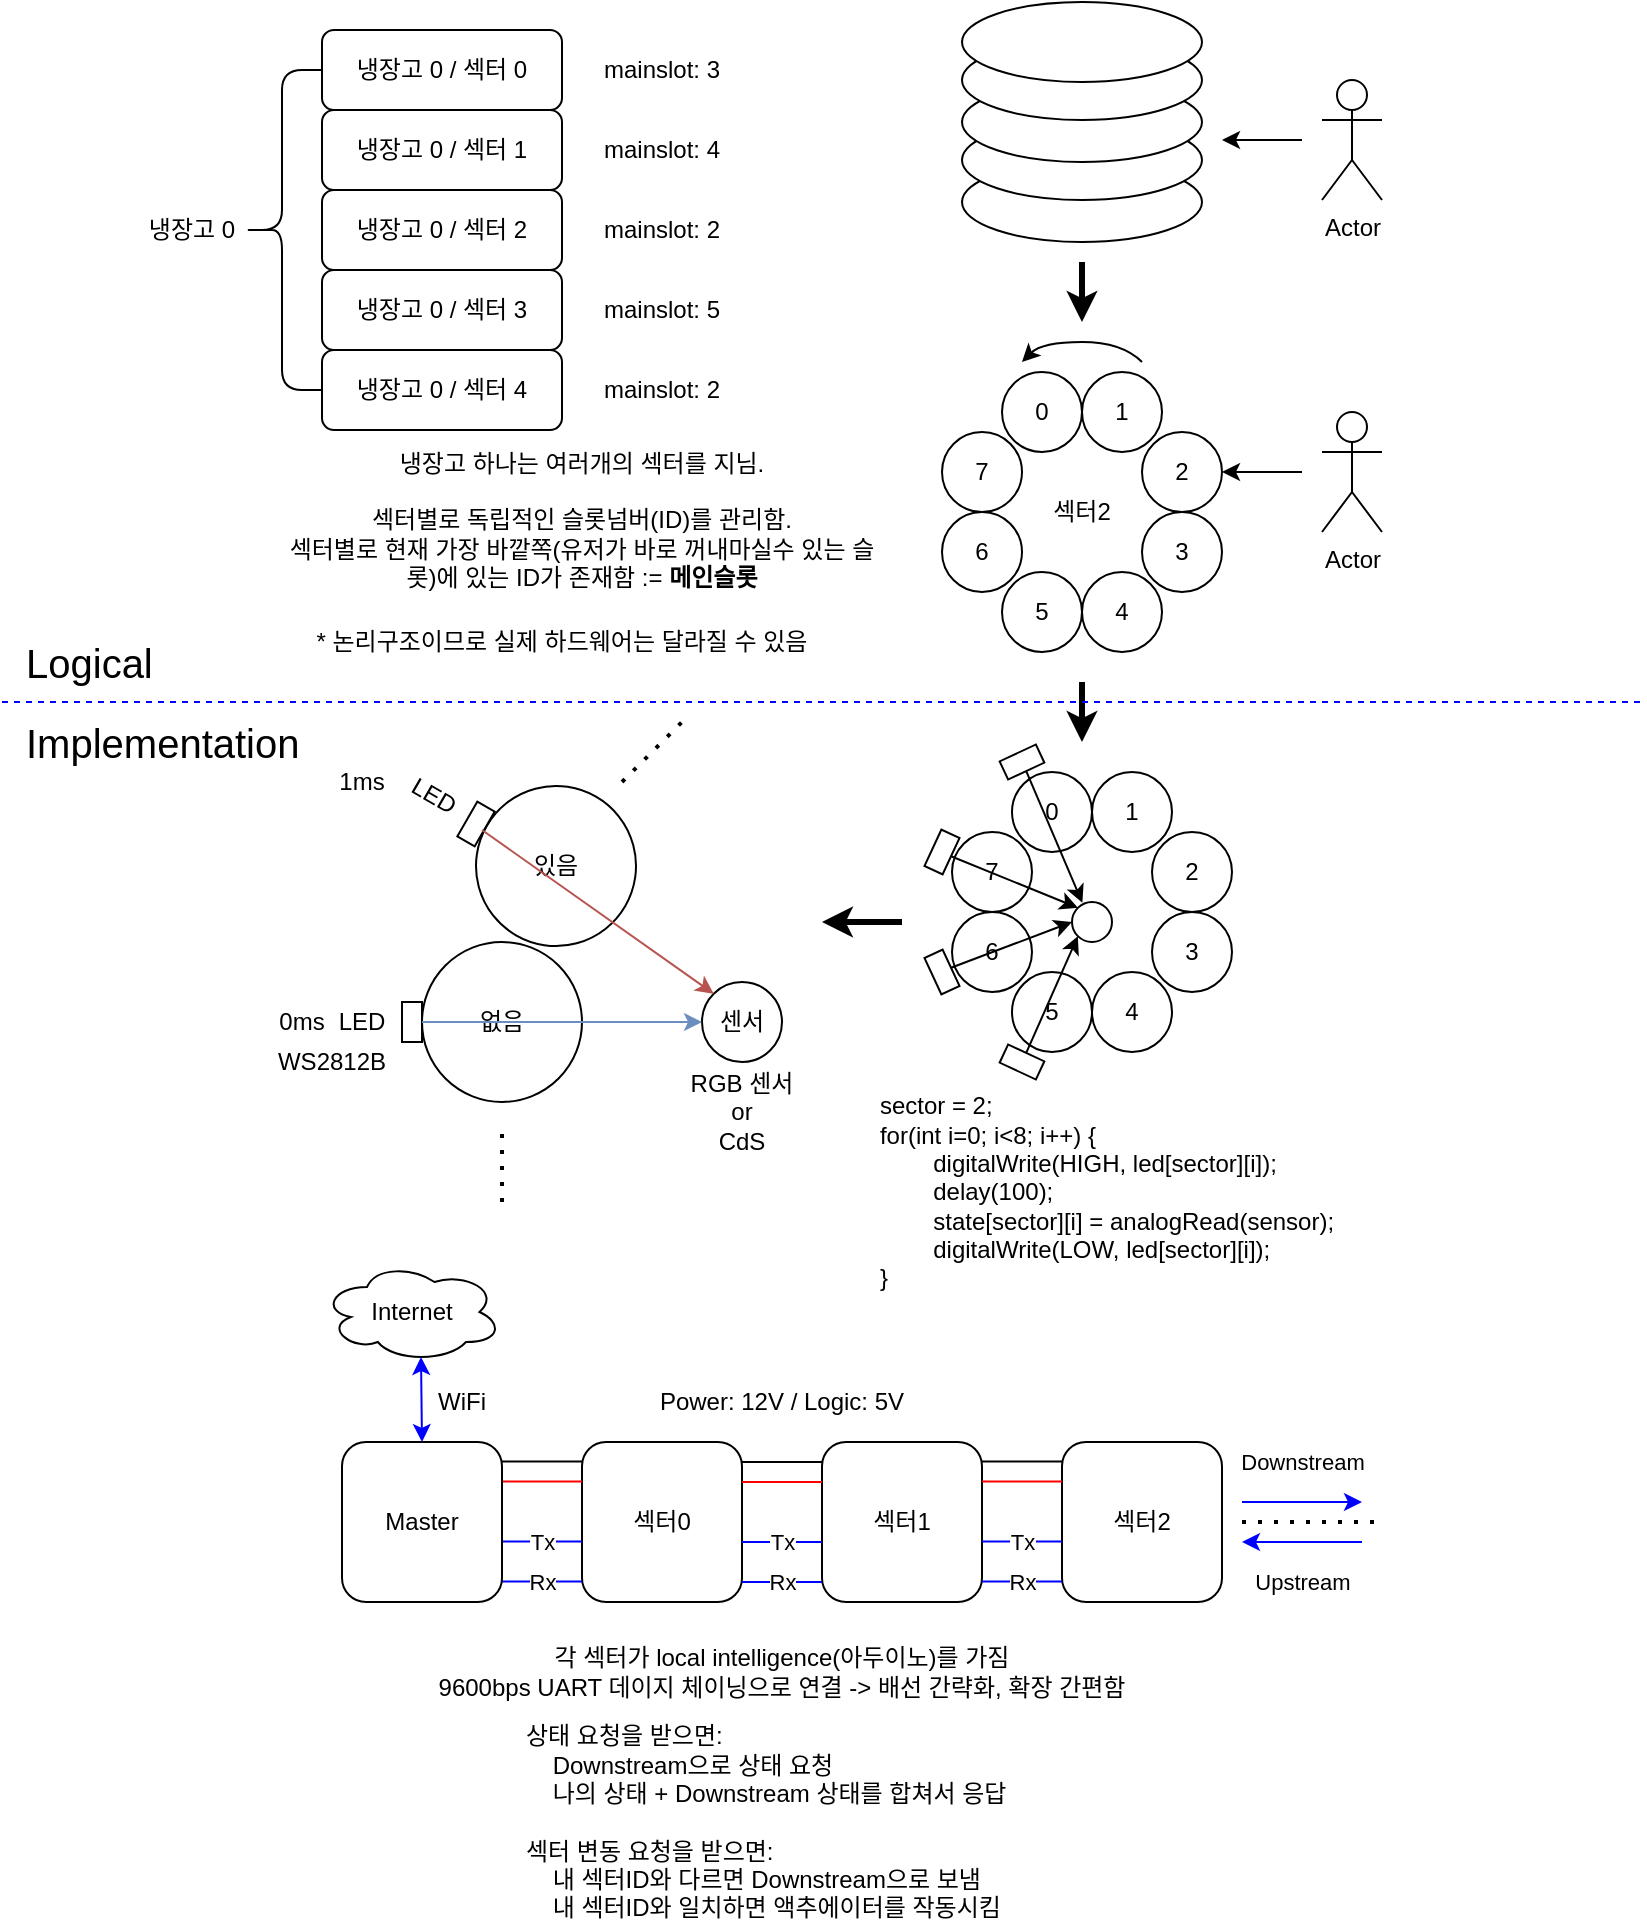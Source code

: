 <mxfile version="13.6.2" type="device"><diagram id="NXYbjI9iGgR4PksSlf0L" name="Page-1"><mxGraphModel dx="1086" dy="806" grid="1" gridSize="10" guides="1" tooltips="1" connect="1" arrows="1" fold="1" page="1" pageScale="1" pageWidth="827" pageHeight="1169" math="0" shadow="0"><root><mxCell id="0"/><mxCell id="1" parent="0"/><mxCell id="MKCy-YpaLM6wm0tWrEFA-1" value="냉장고 0 / 섹터 0" style="rounded=1;whiteSpace=wrap;html=1;" parent="1" vertex="1"><mxGeometry x="160" y="134" width="120" height="40" as="geometry"/></mxCell><mxCell id="MKCy-YpaLM6wm0tWrEFA-2" value="냉장고 0 / 섹터 2" style="rounded=1;whiteSpace=wrap;html=1;" parent="1" vertex="1"><mxGeometry x="160" y="214" width="120" height="40" as="geometry"/></mxCell><mxCell id="MKCy-YpaLM6wm0tWrEFA-3" value="냉장고 0 / 섹터 1" style="rounded=1;whiteSpace=wrap;html=1;" parent="1" vertex="1"><mxGeometry x="160" y="174" width="120" height="40" as="geometry"/></mxCell><mxCell id="MKCy-YpaLM6wm0tWrEFA-4" value="냉장고 0 / 섹터 3" style="rounded=1;whiteSpace=wrap;html=1;" parent="1" vertex="1"><mxGeometry x="160" y="254" width="120" height="40" as="geometry"/></mxCell><mxCell id="MKCy-YpaLM6wm0tWrEFA-5" value="냉장고 0 / 섹터 4" style="rounded=1;whiteSpace=wrap;html=1;" parent="1" vertex="1"><mxGeometry x="160" y="294" width="120" height="40" as="geometry"/></mxCell><mxCell id="MKCy-YpaLM6wm0tWrEFA-6" value="" style="shape=curlyBracket;whiteSpace=wrap;html=1;rounded=1;" parent="1" vertex="1"><mxGeometry x="120" y="154" width="40" height="160" as="geometry"/></mxCell><mxCell id="MKCy-YpaLM6wm0tWrEFA-7" value="냉장고 0" style="text;html=1;strokeColor=none;fillColor=none;align=center;verticalAlign=middle;whiteSpace=wrap;rounded=0;" parent="1" vertex="1"><mxGeometry x="70" y="224" width="50" height="20" as="geometry"/></mxCell><mxCell id="MKCy-YpaLM6wm0tWrEFA-8" value="mainslot: 3" style="text;html=1;strokeColor=none;fillColor=none;align=center;verticalAlign=middle;whiteSpace=wrap;rounded=0;" parent="1" vertex="1"><mxGeometry x="290" y="144" width="80" height="20" as="geometry"/></mxCell><mxCell id="MKCy-YpaLM6wm0tWrEFA-9" value="mainslot: 4" style="text;html=1;strokeColor=none;fillColor=none;align=center;verticalAlign=middle;whiteSpace=wrap;rounded=0;" parent="1" vertex="1"><mxGeometry x="290" y="184" width="80" height="20" as="geometry"/></mxCell><mxCell id="MKCy-YpaLM6wm0tWrEFA-10" value="mainslot: 2" style="text;html=1;strokeColor=none;fillColor=none;align=center;verticalAlign=middle;whiteSpace=wrap;rounded=0;" parent="1" vertex="1"><mxGeometry x="290" y="224" width="80" height="20" as="geometry"/></mxCell><mxCell id="MKCy-YpaLM6wm0tWrEFA-11" value="mainslot: 5" style="text;html=1;strokeColor=none;fillColor=none;align=center;verticalAlign=middle;whiteSpace=wrap;rounded=0;" parent="1" vertex="1"><mxGeometry x="290" y="264" width="80" height="20" as="geometry"/></mxCell><mxCell id="MKCy-YpaLM6wm0tWrEFA-12" value="mainslot: 2" style="text;html=1;strokeColor=none;fillColor=none;align=center;verticalAlign=middle;whiteSpace=wrap;rounded=0;" parent="1" vertex="1"><mxGeometry x="290" y="304" width="80" height="20" as="geometry"/></mxCell><mxCell id="MKCy-YpaLM6wm0tWrEFA-13" value="냉장고 하나는 여러개의 섹터를 지님.&lt;br&gt;&lt;br&gt;섹터별로 독립적인 슬롯넘버(ID)를 관리함.&lt;br&gt;섹터별로 현재 가장 바깥쪽(유저가 바로 꺼내마실수 있는 슬롯)에 있는 ID가 존재함 := &lt;b&gt;메인슬롯&lt;/b&gt;" style="text;html=1;strokeColor=none;fillColor=none;align=center;verticalAlign=middle;whiteSpace=wrap;rounded=0;" parent="1" vertex="1"><mxGeometry x="140" y="344" width="300" height="70" as="geometry"/></mxCell><mxCell id="MKCy-YpaLM6wm0tWrEFA-15" value="7" style="ellipse;whiteSpace=wrap;html=1;aspect=fixed;" parent="1" vertex="1"><mxGeometry x="470" y="335" width="40" height="40" as="geometry"/></mxCell><mxCell id="MKCy-YpaLM6wm0tWrEFA-16" value="1" style="ellipse;whiteSpace=wrap;html=1;aspect=fixed;" parent="1" vertex="1"><mxGeometry x="540" y="305" width="40" height="40" as="geometry"/></mxCell><mxCell id="MKCy-YpaLM6wm0tWrEFA-17" value="0" style="ellipse;whiteSpace=wrap;html=1;aspect=fixed;" parent="1" vertex="1"><mxGeometry x="500" y="305" width="40" height="40" as="geometry"/></mxCell><mxCell id="MKCy-YpaLM6wm0tWrEFA-18" value="2" style="ellipse;whiteSpace=wrap;html=1;aspect=fixed;" parent="1" vertex="1"><mxGeometry x="570" y="335" width="40" height="40" as="geometry"/></mxCell><mxCell id="MKCy-YpaLM6wm0tWrEFA-19" value="6" style="ellipse;whiteSpace=wrap;html=1;aspect=fixed;" parent="1" vertex="1"><mxGeometry x="470" y="375" width="40" height="40" as="geometry"/></mxCell><mxCell id="MKCy-YpaLM6wm0tWrEFA-20" value="5" style="ellipse;whiteSpace=wrap;html=1;aspect=fixed;" parent="1" vertex="1"><mxGeometry x="500" y="405" width="40" height="40" as="geometry"/></mxCell><mxCell id="MKCy-YpaLM6wm0tWrEFA-21" value="4" style="ellipse;whiteSpace=wrap;html=1;aspect=fixed;" parent="1" vertex="1"><mxGeometry x="540" y="405" width="40" height="40" as="geometry"/></mxCell><mxCell id="MKCy-YpaLM6wm0tWrEFA-22" value="3" style="ellipse;whiteSpace=wrap;html=1;aspect=fixed;" parent="1" vertex="1"><mxGeometry x="570" y="375" width="40" height="40" as="geometry"/></mxCell><mxCell id="MKCy-YpaLM6wm0tWrEFA-23" value="" style="endArrow=classic;html=1;entryX=1;entryY=0.5;entryDx=0;entryDy=0;" parent="1" target="MKCy-YpaLM6wm0tWrEFA-18" edge="1"><mxGeometry width="50" height="50" relative="1" as="geometry"><mxPoint x="650" y="355" as="sourcePoint"/><mxPoint x="600" y="395" as="targetPoint"/></mxGeometry></mxCell><mxCell id="MKCy-YpaLM6wm0tWrEFA-24" value="Actor" style="shape=umlActor;verticalLabelPosition=bottom;verticalAlign=top;html=1;outlineConnect=0;" parent="1" vertex="1"><mxGeometry x="660" y="325" width="30" height="60" as="geometry"/></mxCell><mxCell id="MKCy-YpaLM6wm0tWrEFA-25" value="섹터2" style="text;html=1;strokeColor=none;fillColor=none;align=center;verticalAlign=middle;whiteSpace=wrap;rounded=0;" parent="1" vertex="1"><mxGeometry x="520" y="365" width="40" height="20" as="geometry"/></mxCell><mxCell id="MKCy-YpaLM6wm0tWrEFA-26" value="* 논리구조이므로 실제 하드웨어는 달라질 수 있음" style="text;html=1;strokeColor=none;fillColor=none;align=center;verticalAlign=middle;whiteSpace=wrap;rounded=0;" parent="1" vertex="1"><mxGeometry x="140" y="420" width="280" height="40" as="geometry"/></mxCell><mxCell id="MKCy-YpaLM6wm0tWrEFA-27" value="" style="curved=1;endArrow=classic;html=1;" parent="1" edge="1"><mxGeometry width="50" height="50" relative="1" as="geometry"><mxPoint x="570" y="300" as="sourcePoint"/><mxPoint x="510" y="300" as="targetPoint"/><Array as="points"><mxPoint x="560" y="290"/><mxPoint x="520" y="290"/></Array></mxGeometry></mxCell><mxCell id="MKCy-YpaLM6wm0tWrEFA-29" value="" style="ellipse;whiteSpace=wrap;html=1;" parent="1" vertex="1"><mxGeometry x="480" y="200" width="120" height="40" as="geometry"/></mxCell><mxCell id="MKCy-YpaLM6wm0tWrEFA-30" value="" style="ellipse;whiteSpace=wrap;html=1;" parent="1" vertex="1"><mxGeometry x="480" y="179" width="120" height="40" as="geometry"/></mxCell><mxCell id="MKCy-YpaLM6wm0tWrEFA-31" value="" style="ellipse;whiteSpace=wrap;html=1;" parent="1" vertex="1"><mxGeometry x="480" y="160" width="120" height="40" as="geometry"/></mxCell><mxCell id="MKCy-YpaLM6wm0tWrEFA-32" value="" style="ellipse;whiteSpace=wrap;html=1;" parent="1" vertex="1"><mxGeometry x="480" y="139" width="120" height="40" as="geometry"/></mxCell><mxCell id="MKCy-YpaLM6wm0tWrEFA-33" value="" style="endArrow=classic;html=1;" parent="1" edge="1"><mxGeometry width="50" height="50" relative="1" as="geometry"><mxPoint x="650" y="189" as="sourcePoint"/><mxPoint x="610" y="189" as="targetPoint"/></mxGeometry></mxCell><mxCell id="MKCy-YpaLM6wm0tWrEFA-34" value="Actor" style="shape=umlActor;verticalLabelPosition=bottom;verticalAlign=top;html=1;outlineConnect=0;" parent="1" vertex="1"><mxGeometry x="660" y="159" width="30" height="60" as="geometry"/></mxCell><mxCell id="MKCy-YpaLM6wm0tWrEFA-37" value="센서" style="ellipse;whiteSpace=wrap;html=1;aspect=fixed;" parent="1" vertex="1"><mxGeometry x="350" y="610" width="40" height="40" as="geometry"/></mxCell><mxCell id="MKCy-YpaLM6wm0tWrEFA-41" value="" style="group" parent="1" vertex="1" connectable="0"><mxGeometry x="160" y="590" width="130" height="80" as="geometry"/></mxCell><mxCell id="MKCy-YpaLM6wm0tWrEFA-35" value="" style="ellipse;whiteSpace=wrap;html=1;aspect=fixed;" parent="MKCy-YpaLM6wm0tWrEFA-41" vertex="1"><mxGeometry x="50" width="80" height="80" as="geometry"/></mxCell><mxCell id="MKCy-YpaLM6wm0tWrEFA-36" value="" style="rounded=0;whiteSpace=wrap;html=1;" parent="MKCy-YpaLM6wm0tWrEFA-41" vertex="1"><mxGeometry x="40" y="30" width="10" height="20" as="geometry"/></mxCell><mxCell id="MKCy-YpaLM6wm0tWrEFA-39" value="LED" style="text;html=1;strokeColor=none;fillColor=none;align=center;verticalAlign=middle;whiteSpace=wrap;rounded=0;" parent="MKCy-YpaLM6wm0tWrEFA-41" vertex="1"><mxGeometry y="30" width="40" height="20" as="geometry"/></mxCell><mxCell id="MKCy-YpaLM6wm0tWrEFA-50" value="없음" style="text;html=1;strokeColor=none;fillColor=none;align=center;verticalAlign=middle;whiteSpace=wrap;rounded=0;" parent="MKCy-YpaLM6wm0tWrEFA-41" vertex="1"><mxGeometry x="70" y="30" width="40" height="20" as="geometry"/></mxCell><mxCell id="MKCy-YpaLM6wm0tWrEFA-81" value="WS2812B" style="text;html=1;strokeColor=none;fillColor=none;align=center;verticalAlign=middle;whiteSpace=wrap;rounded=0;" parent="MKCy-YpaLM6wm0tWrEFA-41" vertex="1"><mxGeometry x="-30" y="50" width="70" height="20" as="geometry"/></mxCell><mxCell id="MKCy-YpaLM6wm0tWrEFA-42" value="" style="group;rotation=30;" parent="1" vertex="1" connectable="0"><mxGeometry x="190" y="500" width="130" height="80" as="geometry"/></mxCell><mxCell id="MKCy-YpaLM6wm0tWrEFA-43" value="" style="ellipse;whiteSpace=wrap;html=1;aspect=fixed;rotation=30;" parent="MKCy-YpaLM6wm0tWrEFA-42" vertex="1"><mxGeometry x="47" y="12" width="80" height="80" as="geometry"/></mxCell><mxCell id="MKCy-YpaLM6wm0tWrEFA-44" value="" style="rounded=0;whiteSpace=wrap;html=1;rotation=30;" parent="MKCy-YpaLM6wm0tWrEFA-42" vertex="1"><mxGeometry x="42" y="21" width="10" height="20" as="geometry"/></mxCell><mxCell id="MKCy-YpaLM6wm0tWrEFA-45" value="LED" style="text;html=1;strokeColor=none;fillColor=none;align=center;verticalAlign=middle;whiteSpace=wrap;rounded=0;rotation=30;" parent="MKCy-YpaLM6wm0tWrEFA-42" vertex="1"><mxGeometry x="6" y="7" width="40" height="20" as="geometry"/></mxCell><mxCell id="MKCy-YpaLM6wm0tWrEFA-48" value="있음" style="text;html=1;strokeColor=none;fillColor=none;align=center;verticalAlign=middle;whiteSpace=wrap;rounded=0;" parent="MKCy-YpaLM6wm0tWrEFA-42" vertex="1"><mxGeometry x="67" y="42" width="40" height="20" as="geometry"/></mxCell><mxCell id="MKCy-YpaLM6wm0tWrEFA-46" value="" style="endArrow=none;dashed=1;html=1;dashPattern=1 3;strokeWidth=2;" parent="1" edge="1"><mxGeometry width="50" height="50" relative="1" as="geometry"><mxPoint x="310" y="510" as="sourcePoint"/><mxPoint x="340" y="480" as="targetPoint"/></mxGeometry></mxCell><mxCell id="MKCy-YpaLM6wm0tWrEFA-47" value="" style="endArrow=none;dashed=1;html=1;dashPattern=1 3;strokeWidth=2;" parent="1" edge="1"><mxGeometry width="50" height="50" relative="1" as="geometry"><mxPoint x="250" y="720" as="sourcePoint"/><mxPoint x="250" y="680.0" as="targetPoint"/></mxGeometry></mxCell><mxCell id="MKCy-YpaLM6wm0tWrEFA-51" value="" style="endArrow=classic;html=1;exitX=1;exitY=0.5;exitDx=0;exitDy=0;entryX=0;entryY=0.5;entryDx=0;entryDy=0;fillColor=#dae8fc;strokeColor=#6c8ebf;" parent="1" source="MKCy-YpaLM6wm0tWrEFA-36" target="MKCy-YpaLM6wm0tWrEFA-37" edge="1"><mxGeometry width="50" height="50" relative="1" as="geometry"><mxPoint x="470" y="590" as="sourcePoint"/><mxPoint x="520" y="540" as="targetPoint"/></mxGeometry></mxCell><mxCell id="MKCy-YpaLM6wm0tWrEFA-52" value="" style="endArrow=classic;html=1;exitX=1;exitY=0.5;exitDx=0;exitDy=0;entryX=0;entryY=0;entryDx=0;entryDy=0;fillColor=#f8cecc;strokeColor=#b85450;" parent="1" target="MKCy-YpaLM6wm0tWrEFA-37" edge="1"><mxGeometry width="50" height="50" relative="1" as="geometry"><mxPoint x="240" y="534" as="sourcePoint"/><mxPoint x="380" y="534" as="targetPoint"/></mxGeometry></mxCell><mxCell id="MKCy-YpaLM6wm0tWrEFA-53" value="0ms" style="text;html=1;strokeColor=none;fillColor=none;align=center;verticalAlign=middle;whiteSpace=wrap;rounded=0;" parent="1" vertex="1"><mxGeometry x="130" y="620" width="40" height="20" as="geometry"/></mxCell><mxCell id="MKCy-YpaLM6wm0tWrEFA-54" value="1ms" style="text;html=1;strokeColor=none;fillColor=none;align=center;verticalAlign=middle;whiteSpace=wrap;rounded=0;" parent="1" vertex="1"><mxGeometry x="160" y="500" width="40" height="20" as="geometry"/></mxCell><mxCell id="MKCy-YpaLM6wm0tWrEFA-55" value="7" style="ellipse;whiteSpace=wrap;html=1;aspect=fixed;" parent="1" vertex="1"><mxGeometry x="475" y="535" width="40" height="40" as="geometry"/></mxCell><mxCell id="MKCy-YpaLM6wm0tWrEFA-56" value="1" style="ellipse;whiteSpace=wrap;html=1;aspect=fixed;" parent="1" vertex="1"><mxGeometry x="545" y="505" width="40" height="40" as="geometry"/></mxCell><mxCell id="MKCy-YpaLM6wm0tWrEFA-57" value="0" style="ellipse;whiteSpace=wrap;html=1;aspect=fixed;" parent="1" vertex="1"><mxGeometry x="505" y="505" width="40" height="40" as="geometry"/></mxCell><mxCell id="MKCy-YpaLM6wm0tWrEFA-58" value="2" style="ellipse;whiteSpace=wrap;html=1;aspect=fixed;" parent="1" vertex="1"><mxGeometry x="575" y="535" width="40" height="40" as="geometry"/></mxCell><mxCell id="MKCy-YpaLM6wm0tWrEFA-59" value="6" style="ellipse;whiteSpace=wrap;html=1;aspect=fixed;" parent="1" vertex="1"><mxGeometry x="475" y="575" width="40" height="40" as="geometry"/></mxCell><mxCell id="MKCy-YpaLM6wm0tWrEFA-60" value="5" style="ellipse;whiteSpace=wrap;html=1;aspect=fixed;" parent="1" vertex="1"><mxGeometry x="505" y="605" width="40" height="40" as="geometry"/></mxCell><mxCell id="MKCy-YpaLM6wm0tWrEFA-61" value="4" style="ellipse;whiteSpace=wrap;html=1;aspect=fixed;" parent="1" vertex="1"><mxGeometry x="545" y="605" width="40" height="40" as="geometry"/></mxCell><mxCell id="MKCy-YpaLM6wm0tWrEFA-62" value="3" style="ellipse;whiteSpace=wrap;html=1;aspect=fixed;" parent="1" vertex="1"><mxGeometry x="575" y="575" width="40" height="40" as="geometry"/></mxCell><mxCell id="MKCy-YpaLM6wm0tWrEFA-64" value="" style="ellipse;whiteSpace=wrap;html=1;aspect=fixed;" parent="1" vertex="1"><mxGeometry x="535" y="570" width="20" height="20" as="geometry"/></mxCell><mxCell id="MKCy-YpaLM6wm0tWrEFA-65" value="" style="rounded=0;whiteSpace=wrap;html=1;rotation=25;" parent="1" vertex="1"><mxGeometry x="465" y="535" width="10" height="20" as="geometry"/></mxCell><mxCell id="MKCy-YpaLM6wm0tWrEFA-66" value="" style="rounded=0;whiteSpace=wrap;html=1;rotation=-25;" parent="1" vertex="1"><mxGeometry x="465" y="595" width="10" height="20" as="geometry"/></mxCell><mxCell id="MKCy-YpaLM6wm0tWrEFA-67" value="" style="rounded=0;whiteSpace=wrap;html=1;rotation=65;" parent="1" vertex="1"><mxGeometry x="505" y="490" width="10" height="20" as="geometry"/></mxCell><mxCell id="MKCy-YpaLM6wm0tWrEFA-68" value="" style="rounded=0;whiteSpace=wrap;html=1;rotation=-65;" parent="1" vertex="1"><mxGeometry x="505" y="640" width="10" height="20" as="geometry"/></mxCell><mxCell id="MKCy-YpaLM6wm0tWrEFA-69" value="" style="endArrow=classic;html=1;exitX=1;exitY=0.5;exitDx=0;exitDy=0;entryX=0.26;entryY=0.02;entryDx=0;entryDy=0;entryPerimeter=0;" parent="1" source="MKCy-YpaLM6wm0tWrEFA-67" target="MKCy-YpaLM6wm0tWrEFA-64" edge="1"><mxGeometry width="50" height="50" relative="1" as="geometry"><mxPoint x="505" y="590" as="sourcePoint"/><mxPoint x="555" y="540" as="targetPoint"/></mxGeometry></mxCell><mxCell id="MKCy-YpaLM6wm0tWrEFA-70" value="" style="endArrow=classic;html=1;exitX=1;exitY=0.5;exitDx=0;exitDy=0;entryX=0;entryY=0;entryDx=0;entryDy=0;" parent="1" source="MKCy-YpaLM6wm0tWrEFA-65" target="MKCy-YpaLM6wm0tWrEFA-64" edge="1"><mxGeometry width="50" height="50" relative="1" as="geometry"><mxPoint x="505" y="590" as="sourcePoint"/><mxPoint x="555" y="540" as="targetPoint"/></mxGeometry></mxCell><mxCell id="MKCy-YpaLM6wm0tWrEFA-71" value="" style="endArrow=classic;html=1;exitX=1;exitY=0.5;exitDx=0;exitDy=0;entryX=0;entryY=0.5;entryDx=0;entryDy=0;" parent="1" source="MKCy-YpaLM6wm0tWrEFA-66" target="MKCy-YpaLM6wm0tWrEFA-64" edge="1"><mxGeometry width="50" height="50" relative="1" as="geometry"><mxPoint x="505" y="590" as="sourcePoint"/><mxPoint x="555" y="540" as="targetPoint"/></mxGeometry></mxCell><mxCell id="MKCy-YpaLM6wm0tWrEFA-72" value="" style="endArrow=classic;html=1;exitX=1;exitY=0.5;exitDx=0;exitDy=0;entryX=0;entryY=1;entryDx=0;entryDy=0;" parent="1" source="MKCy-YpaLM6wm0tWrEFA-68" target="MKCy-YpaLM6wm0tWrEFA-64" edge="1"><mxGeometry width="50" height="50" relative="1" as="geometry"><mxPoint x="505" y="590" as="sourcePoint"/><mxPoint x="555" y="540" as="targetPoint"/></mxGeometry></mxCell><mxCell id="MKCy-YpaLM6wm0tWrEFA-73" value="&lt;div style=&quot;text-align: left&quot;&gt;&lt;span&gt;sector = 2;&lt;/span&gt;&lt;/div&gt;&lt;div style=&quot;text-align: left&quot;&gt;&lt;span&gt;for(int i=0; i&amp;lt;8; i++) {&lt;/span&gt;&lt;/div&gt;&lt;div style=&quot;text-align: left&quot;&gt;&lt;span&gt;&lt;span style=&quot;white-space: pre&quot;&gt;&#9;&lt;/span&gt;digitalWrite(HIGH, led[sector][i]);&lt;/span&gt;&lt;/div&gt;&lt;div style=&quot;text-align: left&quot;&gt;&lt;span style=&quot;white-space: pre&quot;&gt;&#9;&lt;/span&gt;delay(100);&lt;br&gt;&lt;/div&gt;&lt;div style=&quot;text-align: left&quot;&gt;&lt;span&gt;&lt;span style=&quot;white-space: pre&quot;&gt;&#9;&lt;/span&gt;state[sector][i] = analogRead(sensor);&lt;br&gt;&lt;/span&gt;&lt;/div&gt;&lt;div style=&quot;text-align: left&quot;&gt;&lt;span&gt;&lt;span style=&quot;white-space: pre&quot;&gt;&#9;&lt;/span&gt;digitalWrite(LOW, led[sector][i]);&lt;br&gt;&lt;/span&gt;&lt;/div&gt;&lt;div style=&quot;text-align: left&quot;&gt;&lt;span&gt;}&lt;/span&gt;&lt;/div&gt;" style="text;html=1;strokeColor=none;fillColor=none;align=center;verticalAlign=middle;whiteSpace=wrap;rounded=0;" parent="1" vertex="1"><mxGeometry x="430" y="670" width="245" height="90" as="geometry"/></mxCell><mxCell id="MKCy-YpaLM6wm0tWrEFA-77" value="" style="endArrow=classic;html=1;strokeWidth=3;" parent="1" edge="1"><mxGeometry width="50" height="50" relative="1" as="geometry"><mxPoint x="540" y="250" as="sourcePoint"/><mxPoint x="540" y="280" as="targetPoint"/></mxGeometry></mxCell><mxCell id="MKCy-YpaLM6wm0tWrEFA-78" value="" style="endArrow=classic;html=1;strokeWidth=3;" parent="1" edge="1"><mxGeometry width="50" height="50" relative="1" as="geometry"><mxPoint x="540" y="460" as="sourcePoint"/><mxPoint x="540" y="490" as="targetPoint"/></mxGeometry></mxCell><mxCell id="MKCy-YpaLM6wm0tWrEFA-79" value="" style="endArrow=classic;html=1;strokeWidth=3;" parent="1" edge="1"><mxGeometry width="50" height="50" relative="1" as="geometry"><mxPoint x="450" y="580" as="sourcePoint"/><mxPoint x="410" y="580" as="targetPoint"/></mxGeometry></mxCell><mxCell id="MKCy-YpaLM6wm0tWrEFA-80" value="" style="ellipse;whiteSpace=wrap;html=1;" parent="1" vertex="1"><mxGeometry x="480" y="120" width="120" height="40" as="geometry"/></mxCell><mxCell id="MKCy-YpaLM6wm0tWrEFA-82" value="RGB 센서&lt;br&gt;or&lt;br&gt;CdS" style="text;html=1;strokeColor=none;fillColor=none;align=center;verticalAlign=middle;whiteSpace=wrap;rounded=0;" parent="1" vertex="1"><mxGeometry x="330" y="650" width="80" height="50" as="geometry"/></mxCell><mxCell id="MKCy-YpaLM6wm0tWrEFA-84" value="섹터0" style="rounded=1;whiteSpace=wrap;html=1;" parent="1" vertex="1"><mxGeometry x="290" y="840" width="80" height="80" as="geometry"/></mxCell><mxCell id="MKCy-YpaLM6wm0tWrEFA-85" value="섹터1" style="rounded=1;whiteSpace=wrap;html=1;" parent="1" vertex="1"><mxGeometry x="410" y="840" width="80" height="80" as="geometry"/></mxCell><mxCell id="MKCy-YpaLM6wm0tWrEFA-86" value="섹터2" style="rounded=1;whiteSpace=wrap;html=1;" parent="1" vertex="1"><mxGeometry x="530" y="840" width="80" height="80" as="geometry"/></mxCell><mxCell id="MKCy-YpaLM6wm0tWrEFA-89" value="" style="endArrow=none;html=1;strokeWidth=1;entryX=0;entryY=0.25;entryDx=0;entryDy=0;exitX=1;exitY=0.25;exitDx=0;exitDy=0;strokeColor=#FF0000;" parent="1" source="MKCy-YpaLM6wm0tWrEFA-84" target="MKCy-YpaLM6wm0tWrEFA-85" edge="1"><mxGeometry width="50" height="50" relative="1" as="geometry"><mxPoint x="371" y="860" as="sourcePoint"/><mxPoint x="460" y="840" as="targetPoint"/></mxGeometry></mxCell><mxCell id="MKCy-YpaLM6wm0tWrEFA-91" value="" style="endArrow=none;html=1;strokeWidth=1;entryX=0;entryY=0.25;entryDx=0;entryDy=0;exitX=1;exitY=0.25;exitDx=0;exitDy=0;" parent="1" edge="1"><mxGeometry width="50" height="50" relative="1" as="geometry"><mxPoint x="370" y="850" as="sourcePoint"/><mxPoint x="410" y="850" as="targetPoint"/></mxGeometry></mxCell><mxCell id="MKCy-YpaLM6wm0tWrEFA-92" value="Rx" style="endArrow=none;html=1;strokeWidth=1;entryX=0;entryY=0.25;entryDx=0;entryDy=0;exitX=1;exitY=0.25;exitDx=0;exitDy=0;strokeColor=#0000FF;" parent="1" edge="1"><mxGeometry width="50" height="50" relative="1" as="geometry"><mxPoint x="370" y="910" as="sourcePoint"/><mxPoint x="410" y="910" as="targetPoint"/></mxGeometry></mxCell><mxCell id="MKCy-YpaLM6wm0tWrEFA-93" value="Tx" style="endArrow=none;html=1;strokeWidth=1;entryX=0;entryY=0.25;entryDx=0;entryDy=0;exitX=1;exitY=0.25;exitDx=0;exitDy=0;strokeColor=#0000FF;" parent="1" edge="1"><mxGeometry width="50" height="50" relative="1" as="geometry"><mxPoint x="370" y="890" as="sourcePoint"/><mxPoint x="410" y="890" as="targetPoint"/></mxGeometry></mxCell><mxCell id="MKCy-YpaLM6wm0tWrEFA-94" value="" style="endArrow=none;html=1;strokeWidth=1;entryX=0;entryY=0.25;entryDx=0;entryDy=0;exitX=1;exitY=0.25;exitDx=0;exitDy=0;strokeColor=#FF0000;" parent="1" edge="1"><mxGeometry width="50" height="50" relative="1" as="geometry"><mxPoint x="490" y="859.8" as="sourcePoint"/><mxPoint x="530" y="859.8" as="targetPoint"/></mxGeometry></mxCell><mxCell id="MKCy-YpaLM6wm0tWrEFA-95" value="" style="endArrow=none;html=1;strokeWidth=1;entryX=0;entryY=0.25;entryDx=0;entryDy=0;exitX=1;exitY=0.25;exitDx=0;exitDy=0;" parent="1" edge="1"><mxGeometry width="50" height="50" relative="1" as="geometry"><mxPoint x="490" y="849.8" as="sourcePoint"/><mxPoint x="530" y="849.8" as="targetPoint"/></mxGeometry></mxCell><mxCell id="MKCy-YpaLM6wm0tWrEFA-96" value="Rx" style="endArrow=none;html=1;strokeWidth=1;entryX=0;entryY=0.25;entryDx=0;entryDy=0;exitX=1;exitY=0.25;exitDx=0;exitDy=0;strokeColor=#0000FF;" parent="1" edge="1"><mxGeometry width="50" height="50" relative="1" as="geometry"><mxPoint x="490" y="909.8" as="sourcePoint"/><mxPoint x="530" y="909.8" as="targetPoint"/></mxGeometry></mxCell><mxCell id="MKCy-YpaLM6wm0tWrEFA-97" value="Tx" style="endArrow=none;html=1;strokeWidth=1;entryX=0;entryY=0.25;entryDx=0;entryDy=0;exitX=1;exitY=0.25;exitDx=0;exitDy=0;strokeColor=#0000FF;" parent="1" edge="1"><mxGeometry width="50" height="50" relative="1" as="geometry"><mxPoint x="490" y="889.8" as="sourcePoint"/><mxPoint x="530" y="889.8" as="targetPoint"/></mxGeometry></mxCell><mxCell id="MKCy-YpaLM6wm0tWrEFA-98" value="" style="endArrow=none;html=1;strokeWidth=1;entryX=0;entryY=0.25;entryDx=0;entryDy=0;exitX=1;exitY=0.25;exitDx=0;exitDy=0;strokeColor=#FF0000;" parent="1" edge="1"><mxGeometry width="50" height="50" relative="1" as="geometry"><mxPoint x="250" y="859.71" as="sourcePoint"/><mxPoint x="290" y="859.71" as="targetPoint"/></mxGeometry></mxCell><mxCell id="MKCy-YpaLM6wm0tWrEFA-99" value="" style="endArrow=none;html=1;strokeWidth=1;entryX=0;entryY=0.25;entryDx=0;entryDy=0;exitX=1;exitY=0.25;exitDx=0;exitDy=0;" parent="1" edge="1"><mxGeometry width="50" height="50" relative="1" as="geometry"><mxPoint x="250" y="849.71" as="sourcePoint"/><mxPoint x="290" y="849.71" as="targetPoint"/></mxGeometry></mxCell><mxCell id="MKCy-YpaLM6wm0tWrEFA-100" value="Rx" style="endArrow=none;html=1;strokeWidth=1;entryX=0;entryY=0.25;entryDx=0;entryDy=0;exitX=1;exitY=0.25;exitDx=0;exitDy=0;strokeColor=#0000FF;" parent="1" edge="1"><mxGeometry width="50" height="50" relative="1" as="geometry"><mxPoint x="250" y="909.71" as="sourcePoint"/><mxPoint x="290" y="909.71" as="targetPoint"/></mxGeometry></mxCell><mxCell id="MKCy-YpaLM6wm0tWrEFA-101" value="Tx" style="endArrow=none;html=1;strokeWidth=1;entryX=0;entryY=0.25;entryDx=0;entryDy=0;exitX=1;exitY=0.25;exitDx=0;exitDy=0;strokeColor=#0000FF;" parent="1" edge="1"><mxGeometry width="50" height="50" relative="1" as="geometry"><mxPoint x="250" y="889.71" as="sourcePoint"/><mxPoint x="290" y="889.71" as="targetPoint"/></mxGeometry></mxCell><mxCell id="MKCy-YpaLM6wm0tWrEFA-102" value="각 섹터가 local intelligence(아두이노)를 가짐&lt;br&gt;9600bps UART 데이지 체이닝으로 연결 -&amp;gt; 배선 간략화, 확장 간편함" style="text;html=1;strokeColor=none;fillColor=none;align=center;verticalAlign=middle;whiteSpace=wrap;rounded=0;" parent="1" vertex="1"><mxGeometry x="215" y="940" width="350" height="30" as="geometry"/></mxCell><mxCell id="MKCy-YpaLM6wm0tWrEFA-103" value="" style="endArrow=none;dashed=1;html=1;dashPattern=1 3;strokeWidth=2;" parent="1" edge="1"><mxGeometry width="50" height="50" relative="1" as="geometry"><mxPoint x="620" y="880" as="sourcePoint"/><mxPoint x="690" y="880" as="targetPoint"/></mxGeometry></mxCell><mxCell id="MKCy-YpaLM6wm0tWrEFA-104" value="Master" style="rounded=1;whiteSpace=wrap;html=1;" parent="1" vertex="1"><mxGeometry x="170" y="840" width="80" height="80" as="geometry"/></mxCell><mxCell id="MKCy-YpaLM6wm0tWrEFA-106" value="Internet" style="ellipse;shape=cloud;whiteSpace=wrap;html=1;" parent="1" vertex="1"><mxGeometry x="160" y="750" width="90" height="50" as="geometry"/></mxCell><mxCell id="MKCy-YpaLM6wm0tWrEFA-107" value="" style="endArrow=classic;startArrow=classic;html=1;strokeColor=#0000FF;strokeWidth=1;exitX=0.5;exitY=0;exitDx=0;exitDy=0;entryX=0.55;entryY=0.95;entryDx=0;entryDy=0;entryPerimeter=0;" parent="1" source="MKCy-YpaLM6wm0tWrEFA-104" target="MKCy-YpaLM6wm0tWrEFA-106" edge="1"><mxGeometry width="50" height="50" relative="1" as="geometry"><mxPoint x="210" y="820" as="sourcePoint"/><mxPoint x="260" y="770" as="targetPoint"/></mxGeometry></mxCell><mxCell id="MKCy-YpaLM6wm0tWrEFA-108" value="WiFi" style="text;html=1;strokeColor=none;fillColor=none;align=center;verticalAlign=middle;whiteSpace=wrap;rounded=0;" parent="1" vertex="1"><mxGeometry x="210" y="810" width="40" height="20" as="geometry"/></mxCell><mxCell id="MKCy-YpaLM6wm0tWrEFA-110" value="Power: 12V / Logic: 5V" style="text;html=1;strokeColor=none;fillColor=none;align=center;verticalAlign=middle;whiteSpace=wrap;rounded=0;" parent="1" vertex="1"><mxGeometry x="310" y="810" width="160" height="20" as="geometry"/></mxCell><mxCell id="MKCy-YpaLM6wm0tWrEFA-112" value="상태 요청을 받으면:&lt;br&gt;&amp;nbsp; &amp;nbsp; Downstream으로 상태 요청&lt;br&gt;&amp;nbsp; &amp;nbsp; 나의 상태 + Downstream 상태를 합쳐서 응답&lt;br&gt;&lt;br&gt;섹터 변동 요청을 받으면:&lt;br&gt;&amp;nbsp; &amp;nbsp; 내 섹터ID와 다르면 Downstream으로 보냄&lt;br&gt;&amp;nbsp; &amp;nbsp; 내 섹터ID와 일치하면 액추에이터를 작동시킴" style="text;html=1;strokeColor=none;fillColor=none;align=left;verticalAlign=middle;whiteSpace=wrap;rounded=0;" parent="1" vertex="1"><mxGeometry x="260" y="980" width="270" height="100" as="geometry"/></mxCell><mxCell id="MKCy-YpaLM6wm0tWrEFA-113" value="Downstream" style="endArrow=classic;html=1;strokeColor=#0000FF;strokeWidth=1;" parent="1" edge="1"><mxGeometry y="20" width="50" height="50" relative="1" as="geometry"><mxPoint x="620" y="870" as="sourcePoint"/><mxPoint x="680" y="870" as="targetPoint"/><mxPoint as="offset"/></mxGeometry></mxCell><mxCell id="MKCy-YpaLM6wm0tWrEFA-115" value="Upstream" style="endArrow=classic;html=1;strokeColor=#0000FF;strokeWidth=1;" parent="1" edge="1"><mxGeometry y="20" width="50" height="50" relative="1" as="geometry"><mxPoint x="680" y="890" as="sourcePoint"/><mxPoint x="620" y="890" as="targetPoint"/><mxPoint as="offset"/></mxGeometry></mxCell><mxCell id="MKCy-YpaLM6wm0tWrEFA-118" value="" style="endArrow=none;dashed=1;html=1;strokeColor=#0000FF;strokeWidth=1;" parent="1" edge="1"><mxGeometry width="50" height="50" relative="1" as="geometry"><mxPoint y="470" as="sourcePoint"/><mxPoint x="820" y="470" as="targetPoint"/></mxGeometry></mxCell><mxCell id="MKCy-YpaLM6wm0tWrEFA-119" value="Logical" style="text;html=1;strokeColor=none;fillColor=none;align=left;verticalAlign=middle;whiteSpace=wrap;rounded=0;fontSize=20;" parent="1" vertex="1"><mxGeometry x="10" y="440" width="100" height="20" as="geometry"/></mxCell><mxCell id="MKCy-YpaLM6wm0tWrEFA-121" value="Implementation" style="text;html=1;strokeColor=none;fillColor=none;align=left;verticalAlign=middle;whiteSpace=wrap;rounded=0;fontSize=20;" parent="1" vertex="1"><mxGeometry x="10" y="475" width="150" height="30" as="geometry"/></mxCell></root></mxGraphModel></diagram></mxfile>